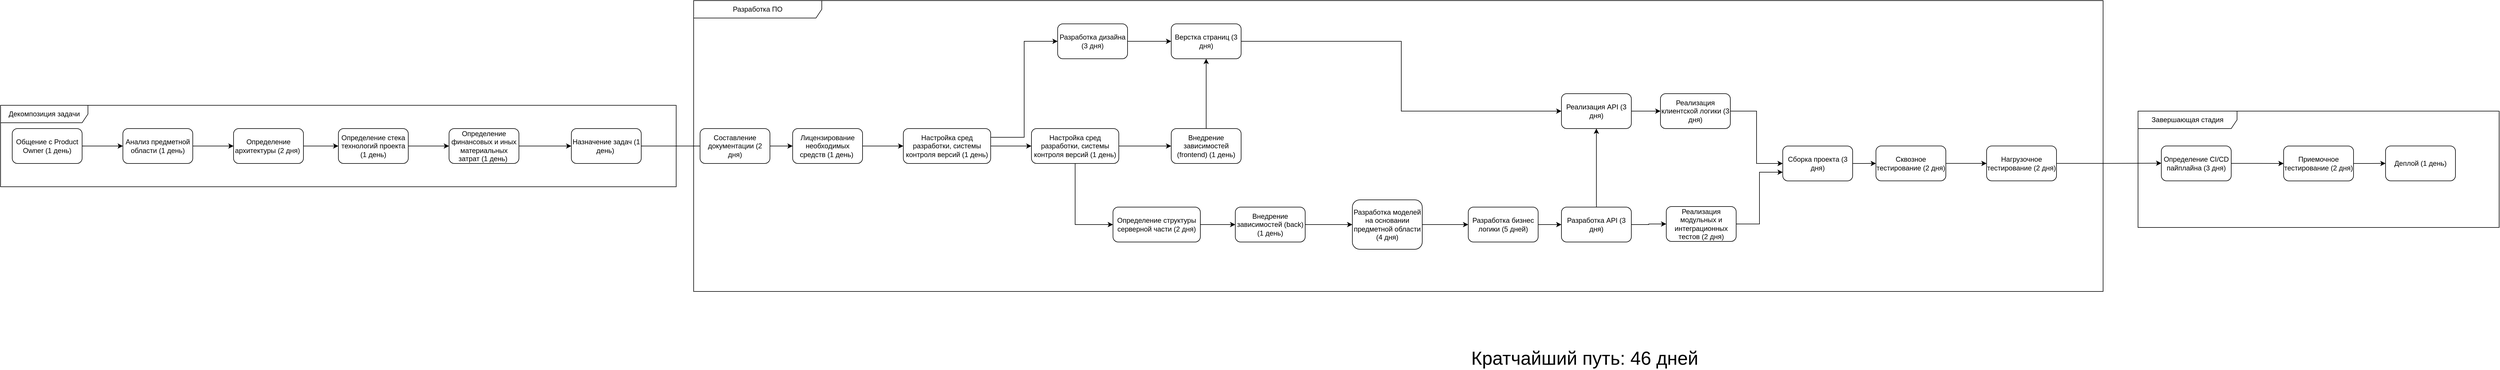 <mxfile version="20.5.1" type="github">
  <diagram id="G0ImZ3TkjKc3nKQnFde2" name="Страница 1">
    <mxGraphModel dx="1358" dy="816" grid="1" gridSize="10" guides="1" tooltips="1" connect="1" arrows="1" fold="1" page="1" pageScale="1" pageWidth="827" pageHeight="1169" math="0" shadow="0">
      <root>
        <mxCell id="0" />
        <mxCell id="1" parent="0" />
        <mxCell id="lcK1XKiAMXI63a-Bte1b-5" style="edgeStyle=orthogonalEdgeStyle;rounded=0;orthogonalLoop=1;jettySize=auto;html=1;exitX=1;exitY=0.5;exitDx=0;exitDy=0;" parent="1" source="lcK1XKiAMXI63a-Bte1b-1" target="lcK1XKiAMXI63a-Bte1b-4" edge="1">
          <mxGeometry relative="1" as="geometry" />
        </mxCell>
        <mxCell id="lcK1XKiAMXI63a-Bte1b-1" value="Общение с Product Owner (1 день)" style="rounded=1;whiteSpace=wrap;html=1;" parent="1" vertex="1">
          <mxGeometry x="60" y="390" width="120" height="60" as="geometry" />
        </mxCell>
        <mxCell id="lcK1XKiAMXI63a-Bte1b-9" style="edgeStyle=orthogonalEdgeStyle;rounded=0;orthogonalLoop=1;jettySize=auto;html=1;exitX=1;exitY=0.5;exitDx=0;exitDy=0;" parent="1" source="lcK1XKiAMXI63a-Bte1b-4" target="lcK1XKiAMXI63a-Bte1b-8" edge="1">
          <mxGeometry relative="1" as="geometry" />
        </mxCell>
        <mxCell id="lcK1XKiAMXI63a-Bte1b-4" value="Анализ предметной области (1 день)" style="rounded=1;whiteSpace=wrap;html=1;" parent="1" vertex="1">
          <mxGeometry x="250" y="390" width="120" height="60" as="geometry" />
        </mxCell>
        <mxCell id="lcK1XKiAMXI63a-Bte1b-11" style="edgeStyle=orthogonalEdgeStyle;rounded=0;orthogonalLoop=1;jettySize=auto;html=1;exitX=1;exitY=0.5;exitDx=0;exitDy=0;" parent="1" source="lcK1XKiAMXI63a-Bte1b-8" target="lcK1XKiAMXI63a-Bte1b-10" edge="1">
          <mxGeometry relative="1" as="geometry" />
        </mxCell>
        <mxCell id="lcK1XKiAMXI63a-Bte1b-8" value="Определение архитектуры (2 дня)&amp;nbsp;" style="rounded=1;whiteSpace=wrap;html=1;" parent="1" vertex="1">
          <mxGeometry x="440" y="390" width="120" height="60" as="geometry" />
        </mxCell>
        <mxCell id="lcK1XKiAMXI63a-Bte1b-13" style="edgeStyle=orthogonalEdgeStyle;rounded=0;orthogonalLoop=1;jettySize=auto;html=1;exitX=1;exitY=0.5;exitDx=0;exitDy=0;" parent="1" source="lcK1XKiAMXI63a-Bte1b-10" target="lcK1XKiAMXI63a-Bte1b-12" edge="1">
          <mxGeometry relative="1" as="geometry" />
        </mxCell>
        <mxCell id="lcK1XKiAMXI63a-Bte1b-10" value="Определение стека технологий проекта (1 день)" style="rounded=1;whiteSpace=wrap;html=1;" parent="1" vertex="1">
          <mxGeometry x="620" y="390" width="120" height="60" as="geometry" />
        </mxCell>
        <mxCell id="lcK1XKiAMXI63a-Bte1b-15" style="edgeStyle=orthogonalEdgeStyle;rounded=0;orthogonalLoop=1;jettySize=auto;html=1;exitX=1;exitY=0.5;exitDx=0;exitDy=0;" parent="1" source="lcK1XKiAMXI63a-Bte1b-12" target="lcK1XKiAMXI63a-Bte1b-14" edge="1">
          <mxGeometry relative="1" as="geometry" />
        </mxCell>
        <mxCell id="lcK1XKiAMXI63a-Bte1b-12" value="Определение финансовых и иных материальных затрат (1 день)&amp;nbsp;" style="rounded=1;whiteSpace=wrap;html=1;" parent="1" vertex="1">
          <mxGeometry x="810" y="390" width="120" height="60" as="geometry" />
        </mxCell>
        <mxCell id="lcK1XKiAMXI63a-Bte1b-18" style="edgeStyle=orthogonalEdgeStyle;rounded=0;orthogonalLoop=1;jettySize=auto;html=1;exitX=1;exitY=0.5;exitDx=0;exitDy=0;" parent="1" source="lcK1XKiAMXI63a-Bte1b-14" edge="1">
          <mxGeometry relative="1" as="geometry">
            <mxPoint x="1250" y="420" as="targetPoint" />
          </mxGeometry>
        </mxCell>
        <mxCell id="lcK1XKiAMXI63a-Bte1b-14" value="Назначение задач (1 день)&amp;nbsp;" style="rounded=1;whiteSpace=wrap;html=1;" parent="1" vertex="1">
          <mxGeometry x="1020" y="390" width="120" height="60" as="geometry" />
        </mxCell>
        <mxCell id="lcK1XKiAMXI63a-Bte1b-16" value="Декомпозиция задачи" style="shape=umlFrame;whiteSpace=wrap;html=1;width=150;height=30;" parent="1" vertex="1">
          <mxGeometry x="40" y="350" width="1160" height="140" as="geometry" />
        </mxCell>
        <mxCell id="lcK1XKiAMXI63a-Bte1b-20" style="edgeStyle=orthogonalEdgeStyle;rounded=0;orthogonalLoop=1;jettySize=auto;html=1;exitX=1;exitY=0.5;exitDx=0;exitDy=0;" parent="1" source="lcK1XKiAMXI63a-Bte1b-17" target="lcK1XKiAMXI63a-Bte1b-19" edge="1">
          <mxGeometry relative="1" as="geometry" />
        </mxCell>
        <mxCell id="lcK1XKiAMXI63a-Bte1b-17" value="Лицензирование необходимых средств (1 день)&amp;nbsp;" style="rounded=1;whiteSpace=wrap;html=1;" parent="1" vertex="1">
          <mxGeometry x="1400" y="390" width="120" height="60" as="geometry" />
        </mxCell>
        <mxCell id="lcK1XKiAMXI63a-Bte1b-25" style="edgeStyle=orthogonalEdgeStyle;rounded=0;orthogonalLoop=1;jettySize=auto;html=1;exitX=1;exitY=0.5;exitDx=0;exitDy=0;" parent="1" source="lcK1XKiAMXI63a-Bte1b-19" target="lcK1XKiAMXI63a-Bte1b-24" edge="1">
          <mxGeometry relative="1" as="geometry" />
        </mxCell>
        <mxCell id="lcK1XKiAMXI63a-Bte1b-38" style="edgeStyle=orthogonalEdgeStyle;rounded=0;orthogonalLoop=1;jettySize=auto;html=1;exitX=1;exitY=0.25;exitDx=0;exitDy=0;entryX=0;entryY=0.5;entryDx=0;entryDy=0;" parent="1" source="lcK1XKiAMXI63a-Bte1b-19" target="lcK1XKiAMXI63a-Bte1b-22" edge="1">
          <mxGeometry relative="1" as="geometry" />
        </mxCell>
        <mxCell id="lcK1XKiAMXI63a-Bte1b-19" value="Настройка сред разработки, системы контроля версий (1 день)" style="rounded=1;whiteSpace=wrap;html=1;" parent="1" vertex="1">
          <mxGeometry x="1590" y="390" width="150" height="60" as="geometry" />
        </mxCell>
        <mxCell id="lcK1XKiAMXI63a-Bte1b-39" style="edgeStyle=orthogonalEdgeStyle;rounded=0;orthogonalLoop=1;jettySize=auto;html=1;exitX=1;exitY=0.5;exitDx=0;exitDy=0;" parent="1" source="lcK1XKiAMXI63a-Bte1b-22" target="lcK1XKiAMXI63a-Bte1b-26" edge="1">
          <mxGeometry relative="1" as="geometry" />
        </mxCell>
        <mxCell id="lcK1XKiAMXI63a-Bte1b-22" value="Разработка дизайна (3 дня)" style="rounded=1;whiteSpace=wrap;html=1;" parent="1" vertex="1">
          <mxGeometry x="1855" y="210" width="120" height="60" as="geometry" />
        </mxCell>
        <mxCell id="lcK1XKiAMXI63a-Bte1b-41" style="edgeStyle=orthogonalEdgeStyle;rounded=0;orthogonalLoop=1;jettySize=auto;html=1;exitX=1;exitY=0.5;exitDx=0;exitDy=0;entryX=0;entryY=0.5;entryDx=0;entryDy=0;" parent="1" source="lcK1XKiAMXI63a-Bte1b-24" target="lcK1XKiAMXI63a-Bte1b-29" edge="1">
          <mxGeometry relative="1" as="geometry" />
        </mxCell>
        <mxCell id="4vQOCHO3VHcIaMDnGL-M-1" style="edgeStyle=orthogonalEdgeStyle;rounded=0;orthogonalLoop=1;jettySize=auto;html=1;entryX=0;entryY=0.5;entryDx=0;entryDy=0;" edge="1" parent="1" source="lcK1XKiAMXI63a-Bte1b-24" target="4vQOCHO3VHcIaMDnGL-M-2">
          <mxGeometry relative="1" as="geometry">
            <mxPoint x="1885" y="590" as="targetPoint" />
          </mxGeometry>
        </mxCell>
        <mxCell id="lcK1XKiAMXI63a-Bte1b-24" value="Настройка сред разработки, системы контроля версий (1 день)" style="rounded=1;whiteSpace=wrap;html=1;" parent="1" vertex="1">
          <mxGeometry x="1810" y="390" width="150" height="60" as="geometry" />
        </mxCell>
        <mxCell id="4vQOCHO3VHcIaMDnGL-M-19" style="edgeStyle=orthogonalEdgeStyle;rounded=0;orthogonalLoop=1;jettySize=auto;html=1;exitX=1;exitY=0.5;exitDx=0;exitDy=0;entryX=0;entryY=0.5;entryDx=0;entryDy=0;" edge="1" parent="1" source="lcK1XKiAMXI63a-Bte1b-26" target="lcK1XKiAMXI63a-Bte1b-32">
          <mxGeometry relative="1" as="geometry" />
        </mxCell>
        <mxCell id="lcK1XKiAMXI63a-Bte1b-26" value="Верстка страниц (3 дня)" style="rounded=1;whiteSpace=wrap;html=1;" parent="1" vertex="1">
          <mxGeometry x="2050" y="210" width="120" height="60" as="geometry" />
        </mxCell>
        <mxCell id="lcK1XKiAMXI63a-Bte1b-42" style="edgeStyle=orthogonalEdgeStyle;rounded=0;orthogonalLoop=1;jettySize=auto;html=1;exitX=0.5;exitY=0;exitDx=0;exitDy=0;entryX=0.5;entryY=1;entryDx=0;entryDy=0;" parent="1" source="lcK1XKiAMXI63a-Bte1b-29" target="lcK1XKiAMXI63a-Bte1b-26" edge="1">
          <mxGeometry relative="1" as="geometry">
            <Array as="points" />
          </mxGeometry>
        </mxCell>
        <mxCell id="lcK1XKiAMXI63a-Bte1b-29" value="Внедрение зависимостей (frontend) (1 день)" style="rounded=1;whiteSpace=wrap;html=1;" parent="1" vertex="1">
          <mxGeometry x="2050" y="390" width="120" height="60" as="geometry" />
        </mxCell>
        <mxCell id="4vQOCHO3VHcIaMDnGL-M-20" style="edgeStyle=orthogonalEdgeStyle;rounded=0;orthogonalLoop=1;jettySize=auto;html=1;exitX=1;exitY=0.5;exitDx=0;exitDy=0;entryX=0;entryY=0.5;entryDx=0;entryDy=0;" edge="1" parent="1" source="lcK1XKiAMXI63a-Bte1b-32" target="4vQOCHO3VHcIaMDnGL-M-17">
          <mxGeometry relative="1" as="geometry" />
        </mxCell>
        <mxCell id="lcK1XKiAMXI63a-Bte1b-32" value="Реализация API (3 дня)" style="rounded=1;whiteSpace=wrap;html=1;" parent="1" vertex="1">
          <mxGeometry x="2720" y="330" width="120" height="60" as="geometry" />
        </mxCell>
        <mxCell id="lcK1XKiAMXI63a-Bte1b-37" style="edgeStyle=orthogonalEdgeStyle;rounded=0;orthogonalLoop=1;jettySize=auto;html=1;exitX=1;exitY=0.5;exitDx=0;exitDy=0;entryX=0;entryY=0.5;entryDx=0;entryDy=0;" parent="1" source="lcK1XKiAMXI63a-Bte1b-36" target="lcK1XKiAMXI63a-Bte1b-17" edge="1">
          <mxGeometry relative="1" as="geometry" />
        </mxCell>
        <mxCell id="lcK1XKiAMXI63a-Bte1b-36" value="Составление документации (2 дня)" style="rounded=1;whiteSpace=wrap;html=1;" parent="1" vertex="1">
          <mxGeometry x="1241" y="390" width="120" height="60" as="geometry" />
        </mxCell>
        <mxCell id="4vQOCHO3VHcIaMDnGL-M-3" style="edgeStyle=orthogonalEdgeStyle;rounded=0;orthogonalLoop=1;jettySize=auto;html=1;exitX=1;exitY=0.5;exitDx=0;exitDy=0;" edge="1" parent="1" source="4vQOCHO3VHcIaMDnGL-M-2" target="4vQOCHO3VHcIaMDnGL-M-4">
          <mxGeometry relative="1" as="geometry">
            <mxPoint x="2180" y="555" as="targetPoint" />
          </mxGeometry>
        </mxCell>
        <mxCell id="4vQOCHO3VHcIaMDnGL-M-2" value="Определение структуры серверной части (2 дня)" style="rounded=1;whiteSpace=wrap;html=1;" vertex="1" parent="1">
          <mxGeometry x="1950" y="525" width="150" height="60" as="geometry" />
        </mxCell>
        <mxCell id="4vQOCHO3VHcIaMDnGL-M-5" style="edgeStyle=orthogonalEdgeStyle;rounded=0;orthogonalLoop=1;jettySize=auto;html=1;exitX=1;exitY=0.5;exitDx=0;exitDy=0;" edge="1" parent="1" source="4vQOCHO3VHcIaMDnGL-M-4" target="4vQOCHO3VHcIaMDnGL-M-6">
          <mxGeometry relative="1" as="geometry">
            <mxPoint x="2380" y="555" as="targetPoint" />
          </mxGeometry>
        </mxCell>
        <mxCell id="4vQOCHO3VHcIaMDnGL-M-4" value="Внедрение зависимостей (back) (1 день)" style="rounded=1;whiteSpace=wrap;html=1;" vertex="1" parent="1">
          <mxGeometry x="2160" y="525" width="120" height="60" as="geometry" />
        </mxCell>
        <mxCell id="4vQOCHO3VHcIaMDnGL-M-7" style="edgeStyle=orthogonalEdgeStyle;rounded=0;orthogonalLoop=1;jettySize=auto;html=1;entryX=0;entryY=0.5;entryDx=0;entryDy=0;" edge="1" parent="1" source="4vQOCHO3VHcIaMDnGL-M-6" target="4vQOCHO3VHcIaMDnGL-M-9">
          <mxGeometry relative="1" as="geometry">
            <mxPoint x="2570" y="555" as="targetPoint" />
          </mxGeometry>
        </mxCell>
        <mxCell id="4vQOCHO3VHcIaMDnGL-M-6" value="Разработка моделей на основании предметной области (4 дня)" style="rounded=1;whiteSpace=wrap;html=1;" vertex="1" parent="1">
          <mxGeometry x="2361" y="512.5" width="120" height="85" as="geometry" />
        </mxCell>
        <mxCell id="4vQOCHO3VHcIaMDnGL-M-10" style="edgeStyle=orthogonalEdgeStyle;rounded=0;orthogonalLoop=1;jettySize=auto;html=1;exitX=1;exitY=0.5;exitDx=0;exitDy=0;" edge="1" parent="1" source="4vQOCHO3VHcIaMDnGL-M-9" target="4vQOCHO3VHcIaMDnGL-M-11">
          <mxGeometry relative="1" as="geometry">
            <mxPoint x="2780" y="555" as="targetPoint" />
          </mxGeometry>
        </mxCell>
        <mxCell id="4vQOCHO3VHcIaMDnGL-M-9" value="Разработка бизнес логики (5 дней)" style="rounded=1;whiteSpace=wrap;html=1;" vertex="1" parent="1">
          <mxGeometry x="2560" y="525" width="120" height="60" as="geometry" />
        </mxCell>
        <mxCell id="4vQOCHO3VHcIaMDnGL-M-12" style="edgeStyle=orthogonalEdgeStyle;rounded=0;orthogonalLoop=1;jettySize=auto;html=1;" edge="1" parent="1" source="4vQOCHO3VHcIaMDnGL-M-11" target="4vQOCHO3VHcIaMDnGL-M-13">
          <mxGeometry relative="1" as="geometry">
            <mxPoint x="2920" y="555" as="targetPoint" />
          </mxGeometry>
        </mxCell>
        <mxCell id="4vQOCHO3VHcIaMDnGL-M-21" style="edgeStyle=orthogonalEdgeStyle;rounded=0;orthogonalLoop=1;jettySize=auto;html=1;exitX=0.5;exitY=0;exitDx=0;exitDy=0;entryX=0.5;entryY=1;entryDx=0;entryDy=0;" edge="1" parent="1" source="4vQOCHO3VHcIaMDnGL-M-11" target="lcK1XKiAMXI63a-Bte1b-32">
          <mxGeometry relative="1" as="geometry" />
        </mxCell>
        <mxCell id="4vQOCHO3VHcIaMDnGL-M-11" value="Разработка API (3 дня)" style="rounded=1;whiteSpace=wrap;html=1;" vertex="1" parent="1">
          <mxGeometry x="2720" y="525" width="120" height="60" as="geometry" />
        </mxCell>
        <mxCell id="4vQOCHO3VHcIaMDnGL-M-23" style="edgeStyle=orthogonalEdgeStyle;rounded=0;orthogonalLoop=1;jettySize=auto;html=1;exitX=1;exitY=0.5;exitDx=0;exitDy=0;entryX=0;entryY=0.75;entryDx=0;entryDy=0;" edge="1" parent="1" source="4vQOCHO3VHcIaMDnGL-M-13" target="4vQOCHO3VHcIaMDnGL-M-22">
          <mxGeometry relative="1" as="geometry" />
        </mxCell>
        <mxCell id="4vQOCHO3VHcIaMDnGL-M-13" value="Реализация модульных и интеграционных тестов (2 дня)" style="rounded=1;whiteSpace=wrap;html=1;" vertex="1" parent="1">
          <mxGeometry x="2900" y="524" width="120" height="60" as="geometry" />
        </mxCell>
        <mxCell id="4vQOCHO3VHcIaMDnGL-M-24" style="edgeStyle=orthogonalEdgeStyle;rounded=0;orthogonalLoop=1;jettySize=auto;html=1;exitX=1;exitY=0.5;exitDx=0;exitDy=0;entryX=0;entryY=0.5;entryDx=0;entryDy=0;" edge="1" parent="1" source="4vQOCHO3VHcIaMDnGL-M-17" target="4vQOCHO3VHcIaMDnGL-M-22">
          <mxGeometry relative="1" as="geometry" />
        </mxCell>
        <mxCell id="4vQOCHO3VHcIaMDnGL-M-17" value="Реализация клиентской логики (3 дня)" style="rounded=1;whiteSpace=wrap;html=1;" vertex="1" parent="1">
          <mxGeometry x="2890" y="330" width="120" height="60" as="geometry" />
        </mxCell>
        <mxCell id="4vQOCHO3VHcIaMDnGL-M-25" style="edgeStyle=orthogonalEdgeStyle;rounded=0;orthogonalLoop=1;jettySize=auto;html=1;exitX=1;exitY=0.5;exitDx=0;exitDy=0;" edge="1" parent="1" source="4vQOCHO3VHcIaMDnGL-M-22" target="4vQOCHO3VHcIaMDnGL-M-26">
          <mxGeometry relative="1" as="geometry">
            <mxPoint x="3320" y="449.909" as="targetPoint" />
          </mxGeometry>
        </mxCell>
        <mxCell id="4vQOCHO3VHcIaMDnGL-M-22" value="Сборка проекта (3 дня)" style="rounded=1;whiteSpace=wrap;html=1;" vertex="1" parent="1">
          <mxGeometry x="3100" y="420" width="120" height="60" as="geometry" />
        </mxCell>
        <mxCell id="4vQOCHO3VHcIaMDnGL-M-27" style="edgeStyle=orthogonalEdgeStyle;rounded=0;orthogonalLoop=1;jettySize=auto;html=1;exitX=1;exitY=0.5;exitDx=0;exitDy=0;" edge="1" parent="1" source="4vQOCHO3VHcIaMDnGL-M-26" target="4vQOCHO3VHcIaMDnGL-M-28">
          <mxGeometry relative="1" as="geometry">
            <mxPoint x="3450" y="449.909" as="targetPoint" />
          </mxGeometry>
        </mxCell>
        <mxCell id="4vQOCHO3VHcIaMDnGL-M-26" value="Сквозное тестирование (2 дня)" style="rounded=1;whiteSpace=wrap;html=1;" vertex="1" parent="1">
          <mxGeometry x="3260" y="419.909" width="120" height="60" as="geometry" />
        </mxCell>
        <mxCell id="4vQOCHO3VHcIaMDnGL-M-30" style="edgeStyle=orthogonalEdgeStyle;rounded=0;orthogonalLoop=1;jettySize=auto;html=1;exitX=1;exitY=0.5;exitDx=0;exitDy=0;" edge="1" parent="1" source="4vQOCHO3VHcIaMDnGL-M-28">
          <mxGeometry relative="1" as="geometry">
            <mxPoint x="3750" y="449.5" as="targetPoint" />
          </mxGeometry>
        </mxCell>
        <mxCell id="4vQOCHO3VHcIaMDnGL-M-28" value="Нагрузочное тестирование (2 дня)" style="rounded=1;whiteSpace=wrap;html=1;" vertex="1" parent="1">
          <mxGeometry x="3450" y="419.909" width="120" height="60" as="geometry" />
        </mxCell>
        <mxCell id="4vQOCHO3VHcIaMDnGL-M-29" value="Разработка ПО" style="shape=umlFrame;whiteSpace=wrap;html=1;width=220;height=30;" vertex="1" parent="1">
          <mxGeometry x="1230" y="170" width="2420" height="500" as="geometry" />
        </mxCell>
        <mxCell id="4vQOCHO3VHcIaMDnGL-M-32" style="edgeStyle=orthogonalEdgeStyle;rounded=0;orthogonalLoop=1;jettySize=auto;html=1;exitX=1;exitY=0.5;exitDx=0;exitDy=0;" edge="1" parent="1" source="4vQOCHO3VHcIaMDnGL-M-31" target="4vQOCHO3VHcIaMDnGL-M-33">
          <mxGeometry relative="1" as="geometry">
            <mxPoint x="3940" y="450" as="targetPoint" />
          </mxGeometry>
        </mxCell>
        <mxCell id="4vQOCHO3VHcIaMDnGL-M-31" value="Определение CI/CD пайплайна (3 дня)" style="rounded=1;whiteSpace=wrap;html=1;" vertex="1" parent="1">
          <mxGeometry x="3750" y="419.91" width="120" height="60" as="geometry" />
        </mxCell>
        <mxCell id="4vQOCHO3VHcIaMDnGL-M-34" style="edgeStyle=orthogonalEdgeStyle;rounded=0;orthogonalLoop=1;jettySize=auto;html=1;exitX=1;exitY=0.5;exitDx=0;exitDy=0;" edge="1" parent="1" source="4vQOCHO3VHcIaMDnGL-M-33" target="4vQOCHO3VHcIaMDnGL-M-35">
          <mxGeometry relative="1" as="geometry">
            <mxPoint x="4150" y="450" as="targetPoint" />
          </mxGeometry>
        </mxCell>
        <mxCell id="4vQOCHO3VHcIaMDnGL-M-33" value="Приемочное тестирование (2 дня)" style="rounded=1;whiteSpace=wrap;html=1;" vertex="1" parent="1">
          <mxGeometry x="3960" y="420" width="120" height="60" as="geometry" />
        </mxCell>
        <mxCell id="4vQOCHO3VHcIaMDnGL-M-35" value="Деплой (1 день)" style="rounded=1;whiteSpace=wrap;html=1;" vertex="1" parent="1">
          <mxGeometry x="4135" y="419.91" width="120" height="60" as="geometry" />
        </mxCell>
        <mxCell id="4vQOCHO3VHcIaMDnGL-M-36" value="Завершающая стадия" style="shape=umlFrame;whiteSpace=wrap;html=1;width=170;height=30;" vertex="1" parent="1">
          <mxGeometry x="3710" y="360" width="620" height="200" as="geometry" />
        </mxCell>
        <mxCell id="4vQOCHO3VHcIaMDnGL-M-37" value="&lt;font style=&quot;font-size: 32px;&quot;&gt;Кратчайший путь: 46 дней&lt;/font&gt;" style="text;html=1;strokeColor=none;fillColor=none;align=center;verticalAlign=middle;whiteSpace=wrap;rounded=0;" vertex="1" parent="1">
          <mxGeometry x="2400" y="770" width="720" height="30" as="geometry" />
        </mxCell>
      </root>
    </mxGraphModel>
  </diagram>
</mxfile>
